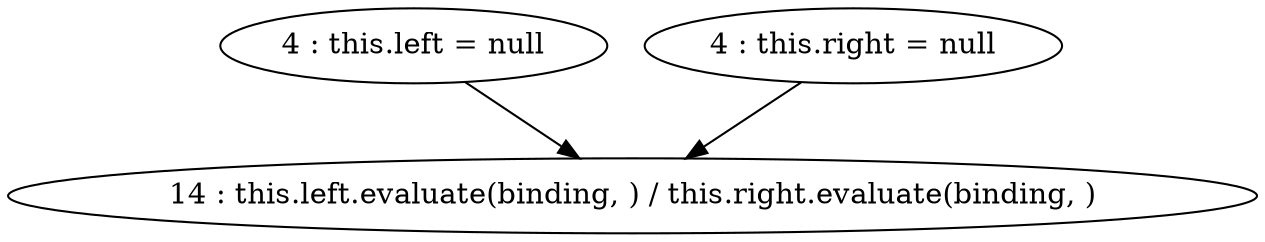 digraph G {
"4 : this.left = null"
"4 : this.left = null" -> "14 : this.left.evaluate(binding, ) / this.right.evaluate(binding, )"
"4 : this.right = null"
"4 : this.right = null" -> "14 : this.left.evaluate(binding, ) / this.right.evaluate(binding, )"
"14 : this.left.evaluate(binding, ) / this.right.evaluate(binding, )"
}